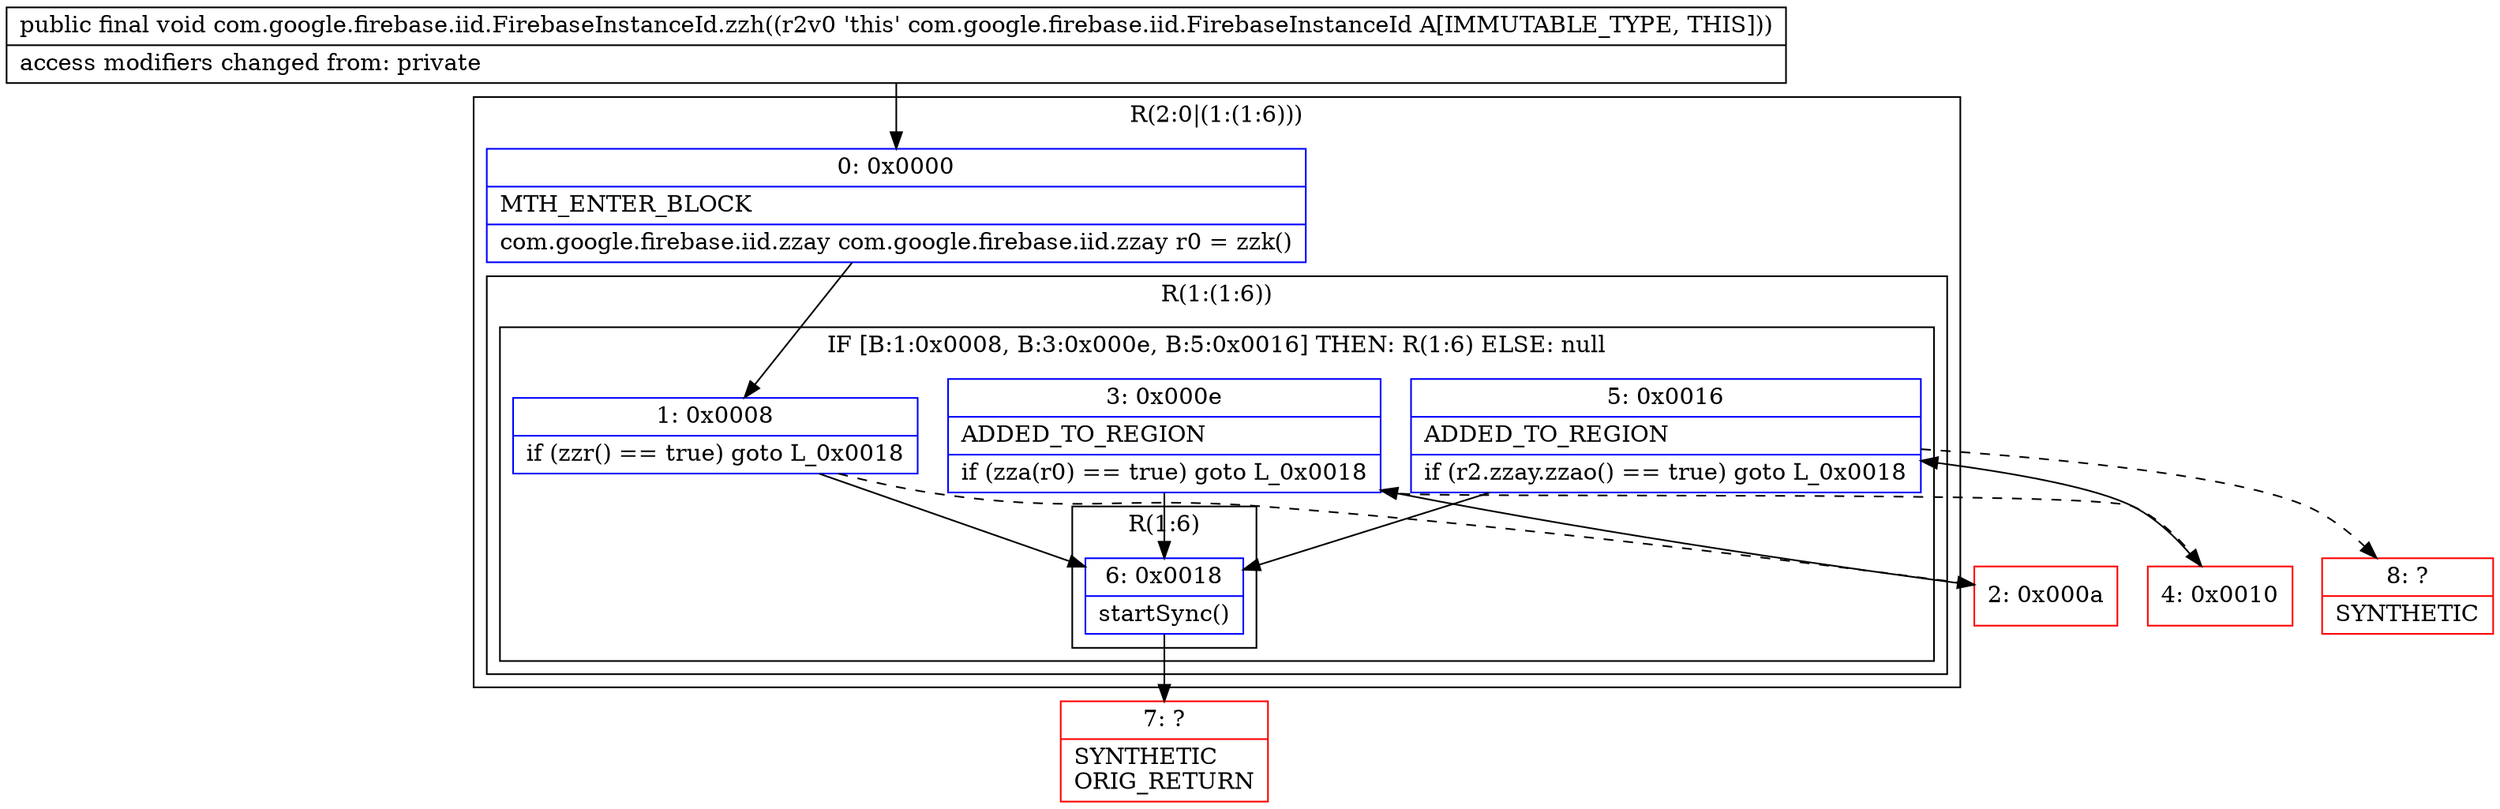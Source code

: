 digraph "CFG forcom.google.firebase.iid.FirebaseInstanceId.zzh()V" {
subgraph cluster_Region_114029423 {
label = "R(2:0|(1:(1:6)))";
node [shape=record,color=blue];
Node_0 [shape=record,label="{0\:\ 0x0000|MTH_ENTER_BLOCK\l|com.google.firebase.iid.zzay com.google.firebase.iid.zzay r0 = zzk()\l}"];
subgraph cluster_Region_401548415 {
label = "R(1:(1:6))";
node [shape=record,color=blue];
subgraph cluster_IfRegion_1081891519 {
label = "IF [B:1:0x0008, B:3:0x000e, B:5:0x0016] THEN: R(1:6) ELSE: null";
node [shape=record,color=blue];
Node_1 [shape=record,label="{1\:\ 0x0008|if (zzr() == true) goto L_0x0018\l}"];
Node_3 [shape=record,label="{3\:\ 0x000e|ADDED_TO_REGION\l|if (zza(r0) == true) goto L_0x0018\l}"];
Node_5 [shape=record,label="{5\:\ 0x0016|ADDED_TO_REGION\l|if (r2.zzay.zzao() == true) goto L_0x0018\l}"];
subgraph cluster_Region_931904889 {
label = "R(1:6)";
node [shape=record,color=blue];
Node_6 [shape=record,label="{6\:\ 0x0018|startSync()\l}"];
}
}
}
}
Node_2 [shape=record,color=red,label="{2\:\ 0x000a}"];
Node_4 [shape=record,color=red,label="{4\:\ 0x0010}"];
Node_7 [shape=record,color=red,label="{7\:\ ?|SYNTHETIC\lORIG_RETURN\l}"];
Node_8 [shape=record,color=red,label="{8\:\ ?|SYNTHETIC\l}"];
MethodNode[shape=record,label="{public final void com.google.firebase.iid.FirebaseInstanceId.zzh((r2v0 'this' com.google.firebase.iid.FirebaseInstanceId A[IMMUTABLE_TYPE, THIS]))  | access modifiers changed from: private\l}"];
MethodNode -> Node_0;
Node_0 -> Node_1;
Node_1 -> Node_2[style=dashed];
Node_1 -> Node_6;
Node_3 -> Node_4[style=dashed];
Node_3 -> Node_6;
Node_5 -> Node_6;
Node_5 -> Node_8[style=dashed];
Node_6 -> Node_7;
Node_2 -> Node_3;
Node_4 -> Node_5;
}

